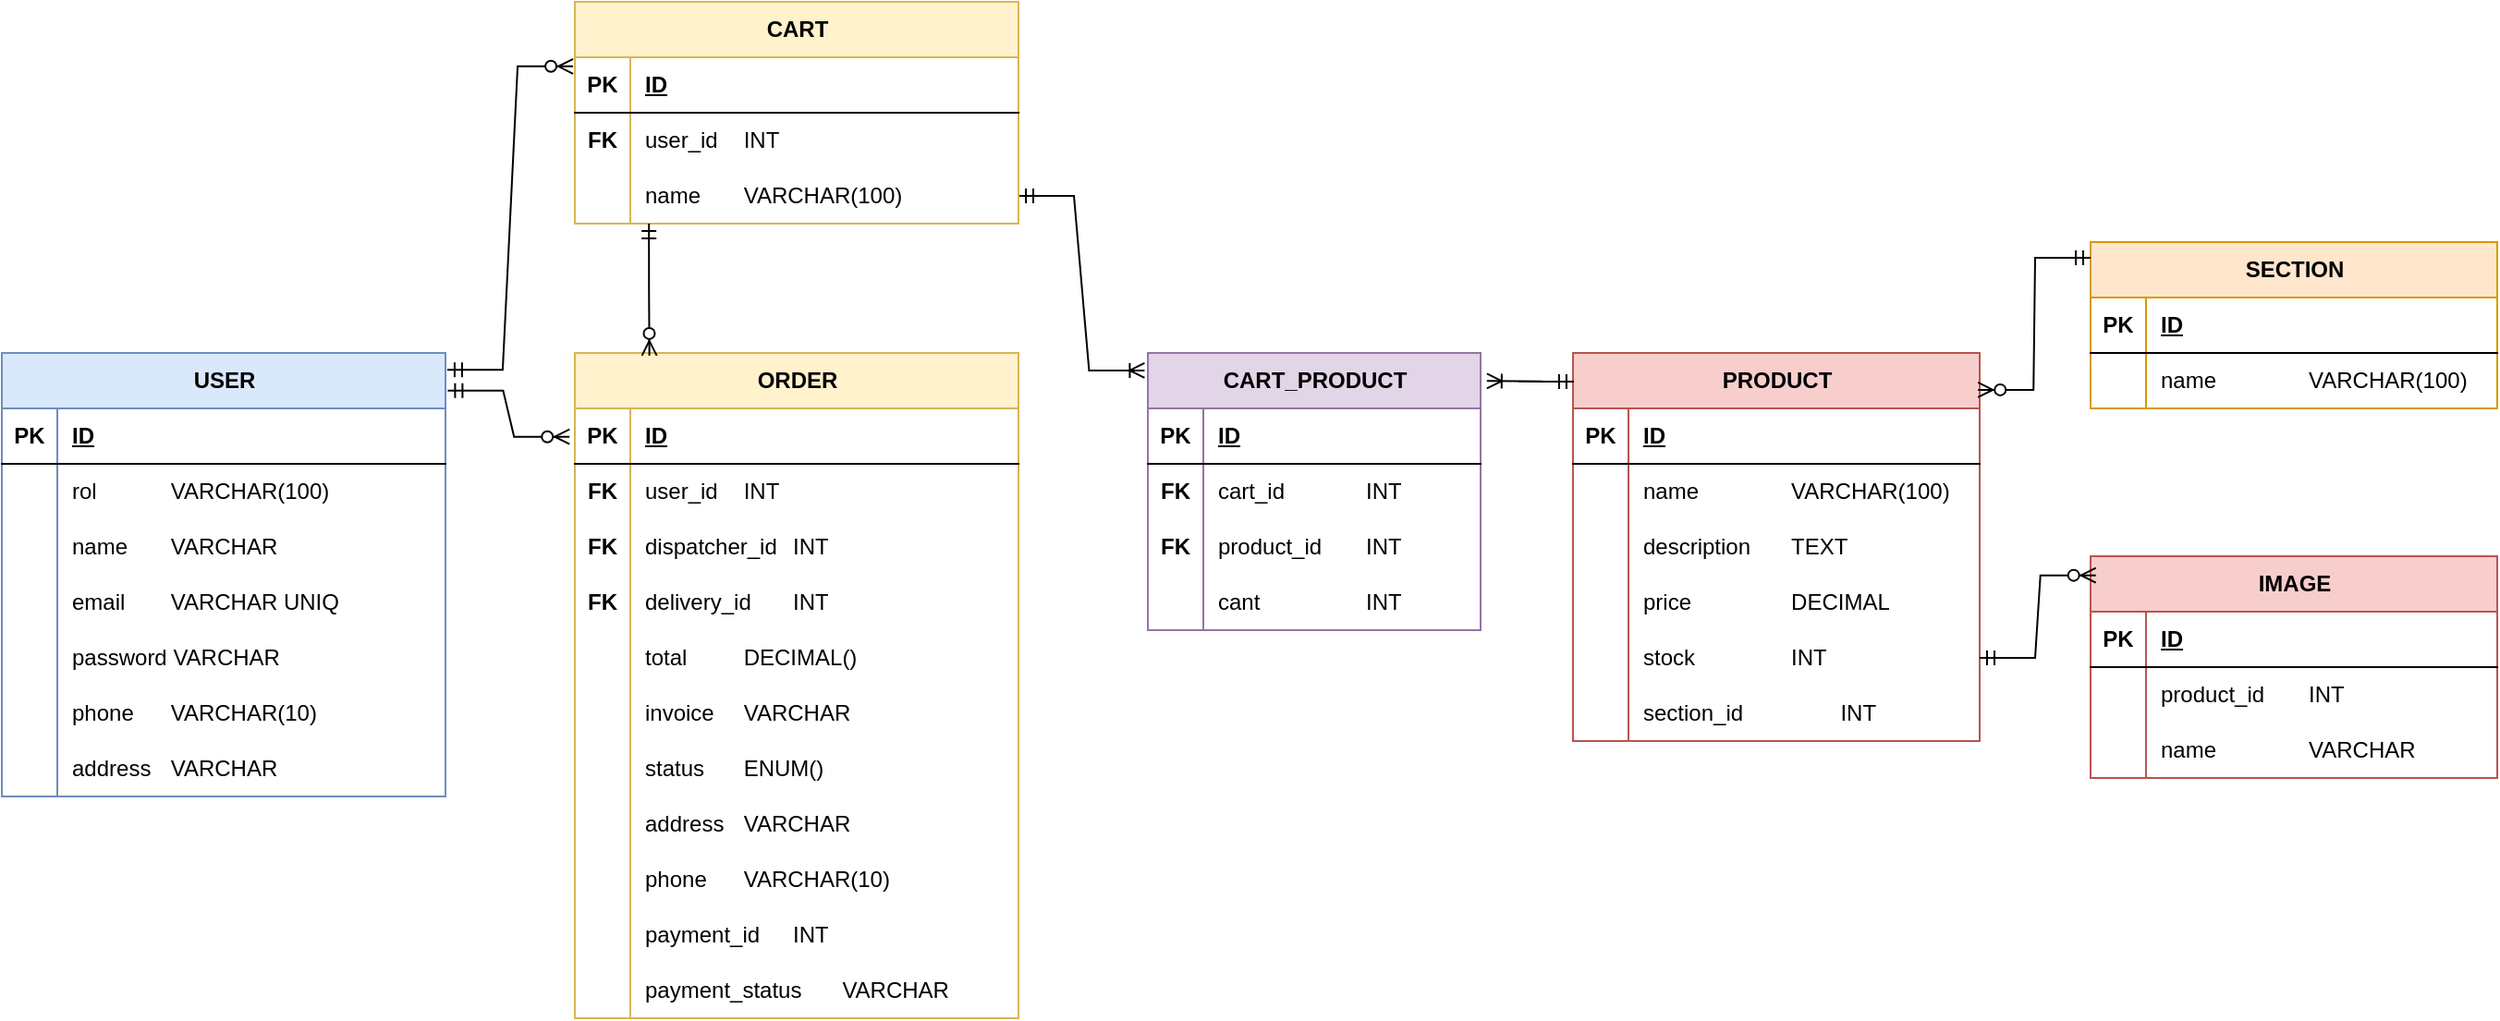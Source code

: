 <mxfile version="24.2.5" type="device">
  <diagram name="Page-1" id="2ca16b54-16f6-2749-3443-fa8db7711227">
    <mxGraphModel dx="880" dy="1284" grid="1" gridSize="10" guides="1" tooltips="1" connect="1" arrows="1" fold="1" page="1" pageScale="1" pageWidth="1100" pageHeight="850" background="none" math="0" shadow="0">
      <root>
        <mxCell id="0" />
        <mxCell id="1" parent="0" />
        <mxCell id="5rgNQyZjLNjFbp3mC3P6-1" value="USER" style="shape=table;startSize=30;container=1;collapsible=1;childLayout=tableLayout;fixedRows=1;rowLines=0;fontStyle=1;align=center;resizeLast=1;html=1;fillColor=#dae8fc;strokeColor=#6c8ebf;" parent="1" vertex="1">
          <mxGeometry x="60" y="70" width="240" height="240" as="geometry" />
        </mxCell>
        <mxCell id="5rgNQyZjLNjFbp3mC3P6-2" value="" style="shape=tableRow;horizontal=0;startSize=0;swimlaneHead=0;swimlaneBody=0;fillColor=none;collapsible=0;dropTarget=0;points=[[0,0.5],[1,0.5]];portConstraint=eastwest;top=0;left=0;right=0;bottom=1;" parent="5rgNQyZjLNjFbp3mC3P6-1" vertex="1">
          <mxGeometry y="30" width="240" height="30" as="geometry" />
        </mxCell>
        <mxCell id="5rgNQyZjLNjFbp3mC3P6-3" value="PK" style="shape=partialRectangle;connectable=0;fillColor=none;top=0;left=0;bottom=0;right=0;fontStyle=1;overflow=hidden;whiteSpace=wrap;html=1;" parent="5rgNQyZjLNjFbp3mC3P6-2" vertex="1">
          <mxGeometry width="30" height="30" as="geometry">
            <mxRectangle width="30" height="30" as="alternateBounds" />
          </mxGeometry>
        </mxCell>
        <mxCell id="5rgNQyZjLNjFbp3mC3P6-4" value="ID" style="shape=partialRectangle;connectable=0;fillColor=none;top=0;left=0;bottom=0;right=0;align=left;spacingLeft=6;fontStyle=5;overflow=hidden;whiteSpace=wrap;html=1;" parent="5rgNQyZjLNjFbp3mC3P6-2" vertex="1">
          <mxGeometry x="30" width="210" height="30" as="geometry">
            <mxRectangle width="210" height="30" as="alternateBounds" />
          </mxGeometry>
        </mxCell>
        <mxCell id="5rgNQyZjLNjFbp3mC3P6-5" value="" style="shape=tableRow;horizontal=0;startSize=0;swimlaneHead=0;swimlaneBody=0;fillColor=none;collapsible=0;dropTarget=0;points=[[0,0.5],[1,0.5]];portConstraint=eastwest;top=0;left=0;right=0;bottom=0;" parent="5rgNQyZjLNjFbp3mC3P6-1" vertex="1">
          <mxGeometry y="60" width="240" height="30" as="geometry" />
        </mxCell>
        <mxCell id="5rgNQyZjLNjFbp3mC3P6-6" value="" style="shape=partialRectangle;connectable=0;fillColor=none;top=0;left=0;bottom=0;right=0;editable=1;overflow=hidden;whiteSpace=wrap;html=1;" parent="5rgNQyZjLNjFbp3mC3P6-5" vertex="1">
          <mxGeometry width="30" height="30" as="geometry">
            <mxRectangle width="30" height="30" as="alternateBounds" />
          </mxGeometry>
        </mxCell>
        <mxCell id="5rgNQyZjLNjFbp3mC3P6-7" value="rol&lt;span style=&quot;white-space: pre;&quot;&gt;&#x9;&lt;span style=&quot;white-space: pre;&quot;&gt;&#x9;&lt;/span&gt;&lt;/span&gt;VARCHAR(100)" style="shape=partialRectangle;connectable=0;fillColor=none;top=0;left=0;bottom=0;right=0;align=left;spacingLeft=6;overflow=hidden;whiteSpace=wrap;html=1;" parent="5rgNQyZjLNjFbp3mC3P6-5" vertex="1">
          <mxGeometry x="30" width="210" height="30" as="geometry">
            <mxRectangle width="210" height="30" as="alternateBounds" />
          </mxGeometry>
        </mxCell>
        <mxCell id="5rgNQyZjLNjFbp3mC3P6-8" value="" style="shape=tableRow;horizontal=0;startSize=0;swimlaneHead=0;swimlaneBody=0;fillColor=none;collapsible=0;dropTarget=0;points=[[0,0.5],[1,0.5]];portConstraint=eastwest;top=0;left=0;right=0;bottom=0;" parent="5rgNQyZjLNjFbp3mC3P6-1" vertex="1">
          <mxGeometry y="90" width="240" height="30" as="geometry" />
        </mxCell>
        <mxCell id="5rgNQyZjLNjFbp3mC3P6-9" value="" style="shape=partialRectangle;connectable=0;fillColor=none;top=0;left=0;bottom=0;right=0;editable=1;overflow=hidden;whiteSpace=wrap;html=1;" parent="5rgNQyZjLNjFbp3mC3P6-8" vertex="1">
          <mxGeometry width="30" height="30" as="geometry">
            <mxRectangle width="30" height="30" as="alternateBounds" />
          </mxGeometry>
        </mxCell>
        <mxCell id="5rgNQyZjLNjFbp3mC3P6-10" value="name&lt;span style=&quot;white-space: pre;&quot;&gt;&#x9;&lt;/span&gt;VARCHAR" style="shape=partialRectangle;connectable=0;fillColor=none;top=0;left=0;bottom=0;right=0;align=left;spacingLeft=6;overflow=hidden;whiteSpace=wrap;html=1;" parent="5rgNQyZjLNjFbp3mC3P6-8" vertex="1">
          <mxGeometry x="30" width="210" height="30" as="geometry">
            <mxRectangle width="210" height="30" as="alternateBounds" />
          </mxGeometry>
        </mxCell>
        <mxCell id="5rgNQyZjLNjFbp3mC3P6-11" value="" style="shape=tableRow;horizontal=0;startSize=0;swimlaneHead=0;swimlaneBody=0;fillColor=none;collapsible=0;dropTarget=0;points=[[0,0.5],[1,0.5]];portConstraint=eastwest;top=0;left=0;right=0;bottom=0;" parent="5rgNQyZjLNjFbp3mC3P6-1" vertex="1">
          <mxGeometry y="120" width="240" height="30" as="geometry" />
        </mxCell>
        <mxCell id="5rgNQyZjLNjFbp3mC3P6-12" value="" style="shape=partialRectangle;connectable=0;fillColor=none;top=0;left=0;bottom=0;right=0;editable=1;overflow=hidden;whiteSpace=wrap;html=1;" parent="5rgNQyZjLNjFbp3mC3P6-11" vertex="1">
          <mxGeometry width="30" height="30" as="geometry">
            <mxRectangle width="30" height="30" as="alternateBounds" />
          </mxGeometry>
        </mxCell>
        <mxCell id="5rgNQyZjLNjFbp3mC3P6-13" value="email&amp;nbsp;&lt;span style=&quot;white-space: pre;&quot;&gt;&#x9;&lt;/span&gt;VARCHAR UNIQ" style="shape=partialRectangle;connectable=0;fillColor=none;top=0;left=0;bottom=0;right=0;align=left;spacingLeft=6;overflow=hidden;whiteSpace=wrap;html=1;" parent="5rgNQyZjLNjFbp3mC3P6-11" vertex="1">
          <mxGeometry x="30" width="210" height="30" as="geometry">
            <mxRectangle width="210" height="30" as="alternateBounds" />
          </mxGeometry>
        </mxCell>
        <mxCell id="5rgNQyZjLNjFbp3mC3P6-66" value="" style="shape=tableRow;horizontal=0;startSize=0;swimlaneHead=0;swimlaneBody=0;fillColor=none;collapsible=0;dropTarget=0;points=[[0,0.5],[1,0.5]];portConstraint=eastwest;top=0;left=0;right=0;bottom=0;" parent="5rgNQyZjLNjFbp3mC3P6-1" vertex="1">
          <mxGeometry y="150" width="240" height="30" as="geometry" />
        </mxCell>
        <mxCell id="5rgNQyZjLNjFbp3mC3P6-67" value="" style="shape=partialRectangle;connectable=0;fillColor=none;top=0;left=0;bottom=0;right=0;editable=1;overflow=hidden;whiteSpace=wrap;html=1;" parent="5rgNQyZjLNjFbp3mC3P6-66" vertex="1">
          <mxGeometry width="30" height="30" as="geometry">
            <mxRectangle width="30" height="30" as="alternateBounds" />
          </mxGeometry>
        </mxCell>
        <mxCell id="5rgNQyZjLNjFbp3mC3P6-68" value="password VARCHAR" style="shape=partialRectangle;connectable=0;fillColor=none;top=0;left=0;bottom=0;right=0;align=left;spacingLeft=6;overflow=hidden;whiteSpace=wrap;html=1;" parent="5rgNQyZjLNjFbp3mC3P6-66" vertex="1">
          <mxGeometry x="30" width="210" height="30" as="geometry">
            <mxRectangle width="210" height="30" as="alternateBounds" />
          </mxGeometry>
        </mxCell>
        <mxCell id="5rgNQyZjLNjFbp3mC3P6-69" value="" style="shape=tableRow;horizontal=0;startSize=0;swimlaneHead=0;swimlaneBody=0;fillColor=none;collapsible=0;dropTarget=0;points=[[0,0.5],[1,0.5]];portConstraint=eastwest;top=0;left=0;right=0;bottom=0;" parent="5rgNQyZjLNjFbp3mC3P6-1" vertex="1">
          <mxGeometry y="180" width="240" height="30" as="geometry" />
        </mxCell>
        <mxCell id="5rgNQyZjLNjFbp3mC3P6-70" value="" style="shape=partialRectangle;connectable=0;fillColor=none;top=0;left=0;bottom=0;right=0;editable=1;overflow=hidden;whiteSpace=wrap;html=1;" parent="5rgNQyZjLNjFbp3mC3P6-69" vertex="1">
          <mxGeometry width="30" height="30" as="geometry">
            <mxRectangle width="30" height="30" as="alternateBounds" />
          </mxGeometry>
        </mxCell>
        <mxCell id="5rgNQyZjLNjFbp3mC3P6-71" value="phone&lt;span style=&quot;white-space: pre;&quot;&gt;&#x9;&lt;/span&gt;VARCHAR(10)" style="shape=partialRectangle;connectable=0;fillColor=none;top=0;left=0;bottom=0;right=0;align=left;spacingLeft=6;overflow=hidden;whiteSpace=wrap;html=1;" parent="5rgNQyZjLNjFbp3mC3P6-69" vertex="1">
          <mxGeometry x="30" width="210" height="30" as="geometry">
            <mxRectangle width="210" height="30" as="alternateBounds" />
          </mxGeometry>
        </mxCell>
        <mxCell id="5rgNQyZjLNjFbp3mC3P6-72" value="" style="shape=tableRow;horizontal=0;startSize=0;swimlaneHead=0;swimlaneBody=0;fillColor=none;collapsible=0;dropTarget=0;points=[[0,0.5],[1,0.5]];portConstraint=eastwest;top=0;left=0;right=0;bottom=0;" parent="5rgNQyZjLNjFbp3mC3P6-1" vertex="1">
          <mxGeometry y="210" width="240" height="30" as="geometry" />
        </mxCell>
        <mxCell id="5rgNQyZjLNjFbp3mC3P6-73" value="" style="shape=partialRectangle;connectable=0;fillColor=none;top=0;left=0;bottom=0;right=0;editable=1;overflow=hidden;whiteSpace=wrap;html=1;" parent="5rgNQyZjLNjFbp3mC3P6-72" vertex="1">
          <mxGeometry width="30" height="30" as="geometry">
            <mxRectangle width="30" height="30" as="alternateBounds" />
          </mxGeometry>
        </mxCell>
        <mxCell id="5rgNQyZjLNjFbp3mC3P6-74" value="address&lt;span style=&quot;white-space: pre;&quot;&gt;&#x9;&lt;/span&gt;VARCHAR" style="shape=partialRectangle;connectable=0;fillColor=none;top=0;left=0;bottom=0;right=0;align=left;spacingLeft=6;overflow=hidden;whiteSpace=wrap;html=1;" parent="5rgNQyZjLNjFbp3mC3P6-72" vertex="1">
          <mxGeometry x="30" width="210" height="30" as="geometry">
            <mxRectangle width="210" height="30" as="alternateBounds" />
          </mxGeometry>
        </mxCell>
        <mxCell id="5rgNQyZjLNjFbp3mC3P6-27" value="CART_PRODUCT" style="shape=table;startSize=30;container=1;collapsible=1;childLayout=tableLayout;fixedRows=1;rowLines=0;fontStyle=1;align=center;resizeLast=1;html=1;fillColor=#e1d5e7;strokeColor=#9673a6;" parent="1" vertex="1">
          <mxGeometry x="680" y="70" width="180" height="150" as="geometry" />
        </mxCell>
        <mxCell id="5rgNQyZjLNjFbp3mC3P6-28" value="" style="shape=tableRow;horizontal=0;startSize=0;swimlaneHead=0;swimlaneBody=0;fillColor=none;collapsible=0;dropTarget=0;points=[[0,0.5],[1,0.5]];portConstraint=eastwest;top=0;left=0;right=0;bottom=1;" parent="5rgNQyZjLNjFbp3mC3P6-27" vertex="1">
          <mxGeometry y="30" width="180" height="30" as="geometry" />
        </mxCell>
        <mxCell id="5rgNQyZjLNjFbp3mC3P6-29" value="PK" style="shape=partialRectangle;connectable=0;fillColor=none;top=0;left=0;bottom=0;right=0;fontStyle=1;overflow=hidden;whiteSpace=wrap;html=1;" parent="5rgNQyZjLNjFbp3mC3P6-28" vertex="1">
          <mxGeometry width="30" height="30" as="geometry">
            <mxRectangle width="30" height="30" as="alternateBounds" />
          </mxGeometry>
        </mxCell>
        <mxCell id="5rgNQyZjLNjFbp3mC3P6-30" value="ID" style="shape=partialRectangle;connectable=0;fillColor=none;top=0;left=0;bottom=0;right=0;align=left;spacingLeft=6;fontStyle=5;overflow=hidden;whiteSpace=wrap;html=1;" parent="5rgNQyZjLNjFbp3mC3P6-28" vertex="1">
          <mxGeometry x="30" width="150" height="30" as="geometry">
            <mxRectangle width="150" height="30" as="alternateBounds" />
          </mxGeometry>
        </mxCell>
        <mxCell id="5rgNQyZjLNjFbp3mC3P6-31" value="" style="shape=tableRow;horizontal=0;startSize=0;swimlaneHead=0;swimlaneBody=0;fillColor=none;collapsible=0;dropTarget=0;points=[[0,0.5],[1,0.5]];portConstraint=eastwest;top=0;left=0;right=0;bottom=0;" parent="5rgNQyZjLNjFbp3mC3P6-27" vertex="1">
          <mxGeometry y="60" width="180" height="30" as="geometry" />
        </mxCell>
        <mxCell id="5rgNQyZjLNjFbp3mC3P6-32" value="&lt;b&gt;FK&lt;/b&gt;" style="shape=partialRectangle;connectable=0;fillColor=none;top=0;left=0;bottom=0;right=0;editable=1;overflow=hidden;whiteSpace=wrap;html=1;" parent="5rgNQyZjLNjFbp3mC3P6-31" vertex="1">
          <mxGeometry width="30" height="30" as="geometry">
            <mxRectangle width="30" height="30" as="alternateBounds" />
          </mxGeometry>
        </mxCell>
        <mxCell id="5rgNQyZjLNjFbp3mC3P6-33" value="cart_id&lt;span style=&quot;white-space: pre;&quot;&gt;&#x9;&lt;span style=&quot;white-space: pre;&quot;&gt;&#x9;&lt;/span&gt;&lt;/span&gt;INT" style="shape=partialRectangle;connectable=0;fillColor=none;top=0;left=0;bottom=0;right=0;align=left;spacingLeft=6;overflow=hidden;whiteSpace=wrap;html=1;" parent="5rgNQyZjLNjFbp3mC3P6-31" vertex="1">
          <mxGeometry x="30" width="150" height="30" as="geometry">
            <mxRectangle width="150" height="30" as="alternateBounds" />
          </mxGeometry>
        </mxCell>
        <mxCell id="5rgNQyZjLNjFbp3mC3P6-34" value="" style="shape=tableRow;horizontal=0;startSize=0;swimlaneHead=0;swimlaneBody=0;fillColor=none;collapsible=0;dropTarget=0;points=[[0,0.5],[1,0.5]];portConstraint=eastwest;top=0;left=0;right=0;bottom=0;" parent="5rgNQyZjLNjFbp3mC3P6-27" vertex="1">
          <mxGeometry y="90" width="180" height="30" as="geometry" />
        </mxCell>
        <mxCell id="5rgNQyZjLNjFbp3mC3P6-35" value="&lt;b style=&quot;border-color: var(--border-color);&quot;&gt;FK&lt;/b&gt;" style="shape=partialRectangle;connectable=0;fillColor=none;top=0;left=0;bottom=0;right=0;editable=1;overflow=hidden;whiteSpace=wrap;html=1;" parent="5rgNQyZjLNjFbp3mC3P6-34" vertex="1">
          <mxGeometry width="30" height="30" as="geometry">
            <mxRectangle width="30" height="30" as="alternateBounds" />
          </mxGeometry>
        </mxCell>
        <mxCell id="5rgNQyZjLNjFbp3mC3P6-36" value="product_id&lt;span style=&quot;white-space: pre;&quot;&gt;&#x9;&lt;/span&gt;INT" style="shape=partialRectangle;connectable=0;fillColor=none;top=0;left=0;bottom=0;right=0;align=left;spacingLeft=6;overflow=hidden;whiteSpace=wrap;html=1;" parent="5rgNQyZjLNjFbp3mC3P6-34" vertex="1">
          <mxGeometry x="30" width="150" height="30" as="geometry">
            <mxRectangle width="150" height="30" as="alternateBounds" />
          </mxGeometry>
        </mxCell>
        <mxCell id="5rgNQyZjLNjFbp3mC3P6-37" value="" style="shape=tableRow;horizontal=0;startSize=0;swimlaneHead=0;swimlaneBody=0;fillColor=none;collapsible=0;dropTarget=0;points=[[0,0.5],[1,0.5]];portConstraint=eastwest;top=0;left=0;right=0;bottom=0;" parent="5rgNQyZjLNjFbp3mC3P6-27" vertex="1">
          <mxGeometry y="120" width="180" height="30" as="geometry" />
        </mxCell>
        <mxCell id="5rgNQyZjLNjFbp3mC3P6-38" value="" style="shape=partialRectangle;connectable=0;fillColor=none;top=0;left=0;bottom=0;right=0;editable=1;overflow=hidden;whiteSpace=wrap;html=1;" parent="5rgNQyZjLNjFbp3mC3P6-37" vertex="1">
          <mxGeometry width="30" height="30" as="geometry">
            <mxRectangle width="30" height="30" as="alternateBounds" />
          </mxGeometry>
        </mxCell>
        <mxCell id="5rgNQyZjLNjFbp3mC3P6-39" value="cant&lt;span style=&quot;white-space: pre;&quot;&gt;&#x9;&lt;/span&gt;&lt;span style=&quot;white-space: pre;&quot;&gt;&#x9;&lt;/span&gt;&lt;span style=&quot;white-space: pre;&quot;&gt;&#x9;&lt;/span&gt;INT" style="shape=partialRectangle;connectable=0;fillColor=none;top=0;left=0;bottom=0;right=0;align=left;spacingLeft=6;overflow=hidden;whiteSpace=wrap;html=1;" parent="5rgNQyZjLNjFbp3mC3P6-37" vertex="1">
          <mxGeometry x="30" width="150" height="30" as="geometry">
            <mxRectangle width="150" height="30" as="alternateBounds" />
          </mxGeometry>
        </mxCell>
        <mxCell id="5rgNQyZjLNjFbp3mC3P6-40" value="ORDER" style="shape=table;startSize=30;container=1;collapsible=1;childLayout=tableLayout;fixedRows=1;rowLines=0;fontStyle=1;align=center;resizeLast=1;html=1;fillColor=#fff2cc;strokeColor=#d6b656;" parent="1" vertex="1">
          <mxGeometry x="370" y="70" width="240" height="360" as="geometry" />
        </mxCell>
        <mxCell id="5rgNQyZjLNjFbp3mC3P6-41" value="" style="shape=tableRow;horizontal=0;startSize=0;swimlaneHead=0;swimlaneBody=0;fillColor=none;collapsible=0;dropTarget=0;points=[[0,0.5],[1,0.5]];portConstraint=eastwest;top=0;left=0;right=0;bottom=1;" parent="5rgNQyZjLNjFbp3mC3P6-40" vertex="1">
          <mxGeometry y="30" width="240" height="30" as="geometry" />
        </mxCell>
        <mxCell id="5rgNQyZjLNjFbp3mC3P6-42" value="PK" style="shape=partialRectangle;connectable=0;fillColor=none;top=0;left=0;bottom=0;right=0;fontStyle=1;overflow=hidden;whiteSpace=wrap;html=1;" parent="5rgNQyZjLNjFbp3mC3P6-41" vertex="1">
          <mxGeometry width="30" height="30" as="geometry">
            <mxRectangle width="30" height="30" as="alternateBounds" />
          </mxGeometry>
        </mxCell>
        <mxCell id="5rgNQyZjLNjFbp3mC3P6-43" value="ID" style="shape=partialRectangle;connectable=0;fillColor=none;top=0;left=0;bottom=0;right=0;align=left;spacingLeft=6;fontStyle=5;overflow=hidden;whiteSpace=wrap;html=1;" parent="5rgNQyZjLNjFbp3mC3P6-41" vertex="1">
          <mxGeometry x="30" width="210" height="30" as="geometry">
            <mxRectangle width="210" height="30" as="alternateBounds" />
          </mxGeometry>
        </mxCell>
        <mxCell id="5rgNQyZjLNjFbp3mC3P6-44" value="" style="shape=tableRow;horizontal=0;startSize=0;swimlaneHead=0;swimlaneBody=0;fillColor=none;collapsible=0;dropTarget=0;points=[[0,0.5],[1,0.5]];portConstraint=eastwest;top=0;left=0;right=0;bottom=0;" parent="5rgNQyZjLNjFbp3mC3P6-40" vertex="1">
          <mxGeometry y="60" width="240" height="30" as="geometry" />
        </mxCell>
        <mxCell id="5rgNQyZjLNjFbp3mC3P6-45" value="&lt;b&gt;FK&lt;/b&gt;" style="shape=partialRectangle;connectable=0;fillColor=none;top=0;left=0;bottom=0;right=0;editable=1;overflow=hidden;whiteSpace=wrap;html=1;" parent="5rgNQyZjLNjFbp3mC3P6-44" vertex="1">
          <mxGeometry width="30" height="30" as="geometry">
            <mxRectangle width="30" height="30" as="alternateBounds" />
          </mxGeometry>
        </mxCell>
        <mxCell id="5rgNQyZjLNjFbp3mC3P6-46" value="user_id&lt;span style=&quot;white-space: pre;&quot;&gt;&#x9;&lt;/span&gt;INT" style="shape=partialRectangle;connectable=0;fillColor=none;top=0;left=0;bottom=0;right=0;align=left;spacingLeft=6;overflow=hidden;whiteSpace=wrap;html=1;" parent="5rgNQyZjLNjFbp3mC3P6-44" vertex="1">
          <mxGeometry x="30" width="210" height="30" as="geometry">
            <mxRectangle width="210" height="30" as="alternateBounds" />
          </mxGeometry>
        </mxCell>
        <mxCell id="VBpqXwG6nHmYzAbi50as-26" value="" style="shape=tableRow;horizontal=0;startSize=0;swimlaneHead=0;swimlaneBody=0;fillColor=none;collapsible=0;dropTarget=0;points=[[0,0.5],[1,0.5]];portConstraint=eastwest;top=0;left=0;right=0;bottom=0;" parent="5rgNQyZjLNjFbp3mC3P6-40" vertex="1">
          <mxGeometry y="90" width="240" height="30" as="geometry" />
        </mxCell>
        <mxCell id="VBpqXwG6nHmYzAbi50as-27" value="&lt;b&gt;FK&lt;/b&gt;" style="shape=partialRectangle;connectable=0;fillColor=none;top=0;left=0;bottom=0;right=0;editable=1;overflow=hidden;whiteSpace=wrap;html=1;" parent="VBpqXwG6nHmYzAbi50as-26" vertex="1">
          <mxGeometry width="30" height="30" as="geometry">
            <mxRectangle width="30" height="30" as="alternateBounds" />
          </mxGeometry>
        </mxCell>
        <mxCell id="VBpqXwG6nHmYzAbi50as-28" value="dispatcher_id&lt;span style=&quot;white-space: pre;&quot;&gt;&#x9;&lt;/span&gt;INT" style="shape=partialRectangle;connectable=0;fillColor=none;top=0;left=0;bottom=0;right=0;align=left;spacingLeft=6;overflow=hidden;whiteSpace=wrap;html=1;" parent="VBpqXwG6nHmYzAbi50as-26" vertex="1">
          <mxGeometry x="30" width="210" height="30" as="geometry">
            <mxRectangle width="210" height="30" as="alternateBounds" />
          </mxGeometry>
        </mxCell>
        <mxCell id="SJ-JMwRS56niHYEzk45x-1" value="" style="shape=tableRow;horizontal=0;startSize=0;swimlaneHead=0;swimlaneBody=0;fillColor=none;collapsible=0;dropTarget=0;points=[[0,0.5],[1,0.5]];portConstraint=eastwest;top=0;left=0;right=0;bottom=0;" vertex="1" parent="5rgNQyZjLNjFbp3mC3P6-40">
          <mxGeometry y="120" width="240" height="30" as="geometry" />
        </mxCell>
        <mxCell id="SJ-JMwRS56niHYEzk45x-2" value="&lt;b&gt;FK&lt;/b&gt;" style="shape=partialRectangle;connectable=0;fillColor=none;top=0;left=0;bottom=0;right=0;editable=1;overflow=hidden;whiteSpace=wrap;html=1;" vertex="1" parent="SJ-JMwRS56niHYEzk45x-1">
          <mxGeometry width="30" height="30" as="geometry">
            <mxRectangle width="30" height="30" as="alternateBounds" />
          </mxGeometry>
        </mxCell>
        <mxCell id="SJ-JMwRS56niHYEzk45x-3" value="delivery_id&lt;span style=&quot;white-space: pre;&quot;&gt;&#x9;&lt;/span&gt;INT" style="shape=partialRectangle;connectable=0;fillColor=none;top=0;left=0;bottom=0;right=0;align=left;spacingLeft=6;overflow=hidden;whiteSpace=wrap;html=1;" vertex="1" parent="SJ-JMwRS56niHYEzk45x-1">
          <mxGeometry x="30" width="210" height="30" as="geometry">
            <mxRectangle width="210" height="30" as="alternateBounds" />
          </mxGeometry>
        </mxCell>
        <mxCell id="5rgNQyZjLNjFbp3mC3P6-50" value="" style="shape=tableRow;horizontal=0;startSize=0;swimlaneHead=0;swimlaneBody=0;fillColor=none;collapsible=0;dropTarget=0;points=[[0,0.5],[1,0.5]];portConstraint=eastwest;top=0;left=0;right=0;bottom=0;" parent="5rgNQyZjLNjFbp3mC3P6-40" vertex="1">
          <mxGeometry y="150" width="240" height="30" as="geometry" />
        </mxCell>
        <mxCell id="5rgNQyZjLNjFbp3mC3P6-51" value="" style="shape=partialRectangle;connectable=0;fillColor=none;top=0;left=0;bottom=0;right=0;editable=1;overflow=hidden;whiteSpace=wrap;html=1;" parent="5rgNQyZjLNjFbp3mC3P6-50" vertex="1">
          <mxGeometry width="30" height="30" as="geometry">
            <mxRectangle width="30" height="30" as="alternateBounds" />
          </mxGeometry>
        </mxCell>
        <mxCell id="5rgNQyZjLNjFbp3mC3P6-52" value="total&lt;span style=&quot;white-space: pre;&quot;&gt;&#x9;&lt;/span&gt;&lt;span style=&quot;white-space: pre;&quot;&gt;&#x9;&lt;/span&gt;DECIMAL()" style="shape=partialRectangle;connectable=0;fillColor=none;top=0;left=0;bottom=0;right=0;align=left;spacingLeft=6;overflow=hidden;whiteSpace=wrap;html=1;" parent="5rgNQyZjLNjFbp3mC3P6-50" vertex="1">
          <mxGeometry x="30" width="210" height="30" as="geometry">
            <mxRectangle width="210" height="30" as="alternateBounds" />
          </mxGeometry>
        </mxCell>
        <mxCell id="SJ-JMwRS56niHYEzk45x-13" value="" style="shape=tableRow;horizontal=0;startSize=0;swimlaneHead=0;swimlaneBody=0;fillColor=none;collapsible=0;dropTarget=0;points=[[0,0.5],[1,0.5]];portConstraint=eastwest;top=0;left=0;right=0;bottom=0;" vertex="1" parent="5rgNQyZjLNjFbp3mC3P6-40">
          <mxGeometry y="180" width="240" height="30" as="geometry" />
        </mxCell>
        <mxCell id="SJ-JMwRS56niHYEzk45x-14" value="" style="shape=partialRectangle;connectable=0;fillColor=none;top=0;left=0;bottom=0;right=0;editable=1;overflow=hidden;whiteSpace=wrap;html=1;" vertex="1" parent="SJ-JMwRS56niHYEzk45x-13">
          <mxGeometry width="30" height="30" as="geometry">
            <mxRectangle width="30" height="30" as="alternateBounds" />
          </mxGeometry>
        </mxCell>
        <mxCell id="SJ-JMwRS56niHYEzk45x-15" value="invoice&lt;span style=&quot;white-space: pre;&quot;&gt;&#x9;&lt;/span&gt;VARCHAR" style="shape=partialRectangle;connectable=0;fillColor=none;top=0;left=0;bottom=0;right=0;align=left;spacingLeft=6;overflow=hidden;whiteSpace=wrap;html=1;" vertex="1" parent="SJ-JMwRS56niHYEzk45x-13">
          <mxGeometry x="30" width="210" height="30" as="geometry">
            <mxRectangle width="210" height="30" as="alternateBounds" />
          </mxGeometry>
        </mxCell>
        <mxCell id="SJ-JMwRS56niHYEzk45x-4" value="" style="shape=tableRow;horizontal=0;startSize=0;swimlaneHead=0;swimlaneBody=0;fillColor=none;collapsible=0;dropTarget=0;points=[[0,0.5],[1,0.5]];portConstraint=eastwest;top=0;left=0;right=0;bottom=0;" vertex="1" parent="5rgNQyZjLNjFbp3mC3P6-40">
          <mxGeometry y="210" width="240" height="30" as="geometry" />
        </mxCell>
        <mxCell id="SJ-JMwRS56niHYEzk45x-5" value="" style="shape=partialRectangle;connectable=0;fillColor=none;top=0;left=0;bottom=0;right=0;editable=1;overflow=hidden;whiteSpace=wrap;html=1;" vertex="1" parent="SJ-JMwRS56niHYEzk45x-4">
          <mxGeometry width="30" height="30" as="geometry">
            <mxRectangle width="30" height="30" as="alternateBounds" />
          </mxGeometry>
        </mxCell>
        <mxCell id="SJ-JMwRS56niHYEzk45x-6" value="status&lt;span style=&quot;white-space: pre;&quot;&gt;&#x9;&lt;/span&gt;ENUM()" style="shape=partialRectangle;connectable=0;fillColor=none;top=0;left=0;bottom=0;right=0;align=left;spacingLeft=6;overflow=hidden;whiteSpace=wrap;html=1;" vertex="1" parent="SJ-JMwRS56niHYEzk45x-4">
          <mxGeometry x="30" width="210" height="30" as="geometry">
            <mxRectangle width="210" height="30" as="alternateBounds" />
          </mxGeometry>
        </mxCell>
        <mxCell id="XXXhDz56QdriDm14CtdI-1" value="" style="shape=tableRow;horizontal=0;startSize=0;swimlaneHead=0;swimlaneBody=0;fillColor=none;collapsible=0;dropTarget=0;points=[[0,0.5],[1,0.5]];portConstraint=eastwest;top=0;left=0;right=0;bottom=0;" parent="5rgNQyZjLNjFbp3mC3P6-40" vertex="1">
          <mxGeometry y="240" width="240" height="30" as="geometry" />
        </mxCell>
        <mxCell id="XXXhDz56QdriDm14CtdI-2" value="" style="shape=partialRectangle;connectable=0;fillColor=none;top=0;left=0;bottom=0;right=0;editable=1;overflow=hidden;whiteSpace=wrap;html=1;" parent="XXXhDz56QdriDm14CtdI-1" vertex="1">
          <mxGeometry width="30" height="30" as="geometry">
            <mxRectangle width="30" height="30" as="alternateBounds" />
          </mxGeometry>
        </mxCell>
        <mxCell id="XXXhDz56QdriDm14CtdI-3" value="address&lt;span style=&quot;white-space: pre;&quot;&gt;&#x9;&lt;/span&gt;VARCHAR" style="shape=partialRectangle;connectable=0;fillColor=none;top=0;left=0;bottom=0;right=0;align=left;spacingLeft=6;overflow=hidden;whiteSpace=wrap;html=1;" parent="XXXhDz56QdriDm14CtdI-1" vertex="1">
          <mxGeometry x="30" width="210" height="30" as="geometry">
            <mxRectangle width="210" height="30" as="alternateBounds" />
          </mxGeometry>
        </mxCell>
        <mxCell id="XXXhDz56QdriDm14CtdI-4" value="" style="shape=tableRow;horizontal=0;startSize=0;swimlaneHead=0;swimlaneBody=0;fillColor=none;collapsible=0;dropTarget=0;points=[[0,0.5],[1,0.5]];portConstraint=eastwest;top=0;left=0;right=0;bottom=0;" parent="5rgNQyZjLNjFbp3mC3P6-40" vertex="1">
          <mxGeometry y="270" width="240" height="30" as="geometry" />
        </mxCell>
        <mxCell id="XXXhDz56QdriDm14CtdI-5" value="" style="shape=partialRectangle;connectable=0;fillColor=none;top=0;left=0;bottom=0;right=0;editable=1;overflow=hidden;whiteSpace=wrap;html=1;" parent="XXXhDz56QdriDm14CtdI-4" vertex="1">
          <mxGeometry width="30" height="30" as="geometry">
            <mxRectangle width="30" height="30" as="alternateBounds" />
          </mxGeometry>
        </mxCell>
        <mxCell id="XXXhDz56QdriDm14CtdI-6" value="phone&lt;span style=&quot;white-space: pre;&quot;&gt;&#x9;&lt;/span&gt;VARCHAR(10)" style="shape=partialRectangle;connectable=0;fillColor=none;top=0;left=0;bottom=0;right=0;align=left;spacingLeft=6;overflow=hidden;whiteSpace=wrap;html=1;" parent="XXXhDz56QdriDm14CtdI-4" vertex="1">
          <mxGeometry x="30" width="210" height="30" as="geometry">
            <mxRectangle width="210" height="30" as="alternateBounds" />
          </mxGeometry>
        </mxCell>
        <mxCell id="SJ-JMwRS56niHYEzk45x-7" value="" style="shape=tableRow;horizontal=0;startSize=0;swimlaneHead=0;swimlaneBody=0;fillColor=none;collapsible=0;dropTarget=0;points=[[0,0.5],[1,0.5]];portConstraint=eastwest;top=0;left=0;right=0;bottom=0;" vertex="1" parent="5rgNQyZjLNjFbp3mC3P6-40">
          <mxGeometry y="300" width="240" height="30" as="geometry" />
        </mxCell>
        <mxCell id="SJ-JMwRS56niHYEzk45x-8" value="" style="shape=partialRectangle;connectable=0;fillColor=none;top=0;left=0;bottom=0;right=0;editable=1;overflow=hidden;whiteSpace=wrap;html=1;" vertex="1" parent="SJ-JMwRS56niHYEzk45x-7">
          <mxGeometry width="30" height="30" as="geometry">
            <mxRectangle width="30" height="30" as="alternateBounds" />
          </mxGeometry>
        </mxCell>
        <mxCell id="SJ-JMwRS56niHYEzk45x-9" value="payment_id&lt;span style=&quot;white-space: pre;&quot;&gt;&#x9;&lt;/span&gt;INT" style="shape=partialRectangle;connectable=0;fillColor=none;top=0;left=0;bottom=0;right=0;align=left;spacingLeft=6;overflow=hidden;whiteSpace=wrap;html=1;" vertex="1" parent="SJ-JMwRS56niHYEzk45x-7">
          <mxGeometry x="30" width="210" height="30" as="geometry">
            <mxRectangle width="210" height="30" as="alternateBounds" />
          </mxGeometry>
        </mxCell>
        <mxCell id="SJ-JMwRS56niHYEzk45x-10" value="" style="shape=tableRow;horizontal=0;startSize=0;swimlaneHead=0;swimlaneBody=0;fillColor=none;collapsible=0;dropTarget=0;points=[[0,0.5],[1,0.5]];portConstraint=eastwest;top=0;left=0;right=0;bottom=0;" vertex="1" parent="5rgNQyZjLNjFbp3mC3P6-40">
          <mxGeometry y="330" width="240" height="30" as="geometry" />
        </mxCell>
        <mxCell id="SJ-JMwRS56niHYEzk45x-11" value="" style="shape=partialRectangle;connectable=0;fillColor=none;top=0;left=0;bottom=0;right=0;editable=1;overflow=hidden;whiteSpace=wrap;html=1;" vertex="1" parent="SJ-JMwRS56niHYEzk45x-10">
          <mxGeometry width="30" height="30" as="geometry">
            <mxRectangle width="30" height="30" as="alternateBounds" />
          </mxGeometry>
        </mxCell>
        <mxCell id="SJ-JMwRS56niHYEzk45x-12" value="payment_status&lt;span style=&quot;white-space: pre;&quot;&gt;&#x9;&lt;/span&gt;VARCHAR" style="shape=partialRectangle;connectable=0;fillColor=none;top=0;left=0;bottom=0;right=0;align=left;spacingLeft=6;overflow=hidden;whiteSpace=wrap;html=1;" vertex="1" parent="SJ-JMwRS56niHYEzk45x-10">
          <mxGeometry x="30" width="210" height="30" as="geometry">
            <mxRectangle width="210" height="30" as="alternateBounds" />
          </mxGeometry>
        </mxCell>
        <mxCell id="5rgNQyZjLNjFbp3mC3P6-53" value="PRODUCT" style="shape=table;startSize=30;container=1;collapsible=1;childLayout=tableLayout;fixedRows=1;rowLines=0;fontStyle=1;align=center;resizeLast=1;html=1;fillColor=#f8cecc;strokeColor=#b85450;" parent="1" vertex="1">
          <mxGeometry x="910" y="70" width="220" height="210" as="geometry" />
        </mxCell>
        <mxCell id="5rgNQyZjLNjFbp3mC3P6-54" value="" style="shape=tableRow;horizontal=0;startSize=0;swimlaneHead=0;swimlaneBody=0;fillColor=none;collapsible=0;dropTarget=0;points=[[0,0.5],[1,0.5]];portConstraint=eastwest;top=0;left=0;right=0;bottom=1;" parent="5rgNQyZjLNjFbp3mC3P6-53" vertex="1">
          <mxGeometry y="30" width="220" height="30" as="geometry" />
        </mxCell>
        <mxCell id="5rgNQyZjLNjFbp3mC3P6-55" value="PK" style="shape=partialRectangle;connectable=0;fillColor=none;top=0;left=0;bottom=0;right=0;fontStyle=1;overflow=hidden;whiteSpace=wrap;html=1;" parent="5rgNQyZjLNjFbp3mC3P6-54" vertex="1">
          <mxGeometry width="30" height="30" as="geometry">
            <mxRectangle width="30" height="30" as="alternateBounds" />
          </mxGeometry>
        </mxCell>
        <mxCell id="5rgNQyZjLNjFbp3mC3P6-56" value="ID" style="shape=partialRectangle;connectable=0;fillColor=none;top=0;left=0;bottom=0;right=0;align=left;spacingLeft=6;fontStyle=5;overflow=hidden;whiteSpace=wrap;html=1;" parent="5rgNQyZjLNjFbp3mC3P6-54" vertex="1">
          <mxGeometry x="30" width="190" height="30" as="geometry">
            <mxRectangle width="190" height="30" as="alternateBounds" />
          </mxGeometry>
        </mxCell>
        <mxCell id="5rgNQyZjLNjFbp3mC3P6-57" value="" style="shape=tableRow;horizontal=0;startSize=0;swimlaneHead=0;swimlaneBody=0;fillColor=none;collapsible=0;dropTarget=0;points=[[0,0.5],[1,0.5]];portConstraint=eastwest;top=0;left=0;right=0;bottom=0;" parent="5rgNQyZjLNjFbp3mC3P6-53" vertex="1">
          <mxGeometry y="60" width="220" height="30" as="geometry" />
        </mxCell>
        <mxCell id="5rgNQyZjLNjFbp3mC3P6-58" value="" style="shape=partialRectangle;connectable=0;fillColor=none;top=0;left=0;bottom=0;right=0;editable=1;overflow=hidden;whiteSpace=wrap;html=1;" parent="5rgNQyZjLNjFbp3mC3P6-57" vertex="1">
          <mxGeometry width="30" height="30" as="geometry">
            <mxRectangle width="30" height="30" as="alternateBounds" />
          </mxGeometry>
        </mxCell>
        <mxCell id="5rgNQyZjLNjFbp3mC3P6-59" value="name&lt;span style=&quot;white-space: pre;&quot;&gt;&#x9;&lt;span style=&quot;white-space: pre;&quot;&gt;&#x9;&lt;/span&gt;&lt;/span&gt;VARCHAR(100)" style="shape=partialRectangle;connectable=0;fillColor=none;top=0;left=0;bottom=0;right=0;align=left;spacingLeft=6;overflow=hidden;whiteSpace=wrap;html=1;" parent="5rgNQyZjLNjFbp3mC3P6-57" vertex="1">
          <mxGeometry x="30" width="190" height="30" as="geometry">
            <mxRectangle width="190" height="30" as="alternateBounds" />
          </mxGeometry>
        </mxCell>
        <mxCell id="5rgNQyZjLNjFbp3mC3P6-63" value="" style="shape=tableRow;horizontal=0;startSize=0;swimlaneHead=0;swimlaneBody=0;fillColor=none;collapsible=0;dropTarget=0;points=[[0,0.5],[1,0.5]];portConstraint=eastwest;top=0;left=0;right=0;bottom=0;" parent="5rgNQyZjLNjFbp3mC3P6-53" vertex="1">
          <mxGeometry y="90" width="220" height="30" as="geometry" />
        </mxCell>
        <mxCell id="5rgNQyZjLNjFbp3mC3P6-64" value="" style="shape=partialRectangle;connectable=0;fillColor=none;top=0;left=0;bottom=0;right=0;editable=1;overflow=hidden;whiteSpace=wrap;html=1;" parent="5rgNQyZjLNjFbp3mC3P6-63" vertex="1">
          <mxGeometry width="30" height="30" as="geometry">
            <mxRectangle width="30" height="30" as="alternateBounds" />
          </mxGeometry>
        </mxCell>
        <mxCell id="5rgNQyZjLNjFbp3mC3P6-65" value="description&lt;span style=&quot;white-space: pre;&quot;&gt;&#x9;&lt;/span&gt;TEXT" style="shape=partialRectangle;connectable=0;fillColor=none;top=0;left=0;bottom=0;right=0;align=left;spacingLeft=6;overflow=hidden;whiteSpace=wrap;html=1;" parent="5rgNQyZjLNjFbp3mC3P6-63" vertex="1">
          <mxGeometry x="30" width="190" height="30" as="geometry">
            <mxRectangle width="190" height="30" as="alternateBounds" />
          </mxGeometry>
        </mxCell>
        <mxCell id="5rgNQyZjLNjFbp3mC3P6-75" value="" style="shape=tableRow;horizontal=0;startSize=0;swimlaneHead=0;swimlaneBody=0;fillColor=none;collapsible=0;dropTarget=0;points=[[0,0.5],[1,0.5]];portConstraint=eastwest;top=0;left=0;right=0;bottom=0;" parent="5rgNQyZjLNjFbp3mC3P6-53" vertex="1">
          <mxGeometry y="120" width="220" height="30" as="geometry" />
        </mxCell>
        <mxCell id="5rgNQyZjLNjFbp3mC3P6-76" value="" style="shape=partialRectangle;connectable=0;fillColor=none;top=0;left=0;bottom=0;right=0;editable=1;overflow=hidden;whiteSpace=wrap;html=1;" parent="5rgNQyZjLNjFbp3mC3P6-75" vertex="1">
          <mxGeometry width="30" height="30" as="geometry">
            <mxRectangle width="30" height="30" as="alternateBounds" />
          </mxGeometry>
        </mxCell>
        <mxCell id="5rgNQyZjLNjFbp3mC3P6-77" value="price&lt;span style=&quot;white-space: pre;&quot;&gt;&#x9;&lt;span style=&quot;white-space: pre;&quot;&gt;&#x9;&lt;/span&gt;D&lt;/span&gt;ECIMAL" style="shape=partialRectangle;connectable=0;fillColor=none;top=0;left=0;bottom=0;right=0;align=left;spacingLeft=6;overflow=hidden;whiteSpace=wrap;html=1;" parent="5rgNQyZjLNjFbp3mC3P6-75" vertex="1">
          <mxGeometry x="30" width="190" height="30" as="geometry">
            <mxRectangle width="190" height="30" as="alternateBounds" />
          </mxGeometry>
        </mxCell>
        <mxCell id="5rgNQyZjLNjFbp3mC3P6-78" value="" style="shape=tableRow;horizontal=0;startSize=0;swimlaneHead=0;swimlaneBody=0;fillColor=none;collapsible=0;dropTarget=0;points=[[0,0.5],[1,0.5]];portConstraint=eastwest;top=0;left=0;right=0;bottom=0;" parent="5rgNQyZjLNjFbp3mC3P6-53" vertex="1">
          <mxGeometry y="150" width="220" height="30" as="geometry" />
        </mxCell>
        <mxCell id="5rgNQyZjLNjFbp3mC3P6-79" value="" style="shape=partialRectangle;connectable=0;fillColor=none;top=0;left=0;bottom=0;right=0;editable=1;overflow=hidden;whiteSpace=wrap;html=1;" parent="5rgNQyZjLNjFbp3mC3P6-78" vertex="1">
          <mxGeometry width="30" height="30" as="geometry">
            <mxRectangle width="30" height="30" as="alternateBounds" />
          </mxGeometry>
        </mxCell>
        <mxCell id="5rgNQyZjLNjFbp3mC3P6-80" value="stock&lt;span style=&quot;white-space: pre;&quot;&gt;&#x9;&lt;span style=&quot;white-space: pre;&quot;&gt;&#x9;&lt;/span&gt;I&lt;/span&gt;NT" style="shape=partialRectangle;connectable=0;fillColor=none;top=0;left=0;bottom=0;right=0;align=left;spacingLeft=6;overflow=hidden;whiteSpace=wrap;html=1;" parent="5rgNQyZjLNjFbp3mC3P6-78" vertex="1">
          <mxGeometry x="30" width="190" height="30" as="geometry">
            <mxRectangle width="190" height="30" as="alternateBounds" />
          </mxGeometry>
        </mxCell>
        <mxCell id="5rgNQyZjLNjFbp3mC3P6-81" value="" style="shape=tableRow;horizontal=0;startSize=0;swimlaneHead=0;swimlaneBody=0;fillColor=none;collapsible=0;dropTarget=0;points=[[0,0.5],[1,0.5]];portConstraint=eastwest;top=0;left=0;right=0;bottom=0;" parent="5rgNQyZjLNjFbp3mC3P6-53" vertex="1">
          <mxGeometry y="180" width="220" height="30" as="geometry" />
        </mxCell>
        <mxCell id="5rgNQyZjLNjFbp3mC3P6-82" value="" style="shape=partialRectangle;connectable=0;fillColor=none;top=0;left=0;bottom=0;right=0;editable=1;overflow=hidden;whiteSpace=wrap;html=1;" parent="5rgNQyZjLNjFbp3mC3P6-81" vertex="1">
          <mxGeometry width="30" height="30" as="geometry">
            <mxRectangle width="30" height="30" as="alternateBounds" />
          </mxGeometry>
        </mxCell>
        <mxCell id="5rgNQyZjLNjFbp3mC3P6-83" value="section_id&lt;span style=&quot;white-space: pre;&quot;&gt;&#x9;&lt;span style=&quot;white-space: pre;&quot;&gt;&#x9;&lt;/span&gt;I&lt;/span&gt;NT" style="shape=partialRectangle;connectable=0;fillColor=none;top=0;left=0;bottom=0;right=0;align=left;spacingLeft=6;overflow=hidden;whiteSpace=wrap;html=1;" parent="5rgNQyZjLNjFbp3mC3P6-81" vertex="1">
          <mxGeometry x="30" width="190" height="30" as="geometry">
            <mxRectangle width="190" height="30" as="alternateBounds" />
          </mxGeometry>
        </mxCell>
        <mxCell id="5rgNQyZjLNjFbp3mC3P6-90" value="" style="edgeStyle=entityRelationEdgeStyle;fontSize=12;html=1;endArrow=ERzeroToMany;startArrow=ERmandOne;rounded=0;exitX=1.005;exitY=0.085;exitDx=0;exitDy=0;exitPerimeter=0;entryX=-0.012;entryY=0.126;entryDx=0;entryDy=0;entryPerimeter=0;" parent="1" source="5rgNQyZjLNjFbp3mC3P6-1" target="5rgNQyZjLNjFbp3mC3P6-40" edge="1">
          <mxGeometry width="100" height="100" relative="1" as="geometry">
            <mxPoint x="330" y="120" as="sourcePoint" />
            <mxPoint x="430" y="20" as="targetPoint" />
          </mxGeometry>
        </mxCell>
        <mxCell id="5rgNQyZjLNjFbp3mC3P6-91" value="" style="edgeStyle=entityRelationEdgeStyle;fontSize=12;html=1;endArrow=ERoneToMany;startArrow=ERmandOne;rounded=0;exitX=1;exitY=0.5;exitDx=0;exitDy=0;entryX=-0.01;entryY=0.063;entryDx=0;entryDy=0;entryPerimeter=0;endFill=0;" parent="1" source="VBpqXwG6nHmYzAbi50as-11" target="5rgNQyZjLNjFbp3mC3P6-27" edge="1">
          <mxGeometry width="100" height="100" relative="1" as="geometry">
            <mxPoint x="733.42" y="-20.0" as="sourcePoint" />
            <mxPoint x="786.58" y="37.01" as="targetPoint" />
            <Array as="points">
              <mxPoint x="837.38" y="36.31" />
            </Array>
          </mxGeometry>
        </mxCell>
        <mxCell id="5rgNQyZjLNjFbp3mC3P6-92" value="" style="edgeStyle=entityRelationEdgeStyle;fontSize=12;html=1;endArrow=ERoneToMany;startArrow=ERmandOne;rounded=0;exitX=0.002;exitY=0.074;exitDx=0;exitDy=0;exitPerimeter=0;entryX=1.019;entryY=0.101;entryDx=0;entryDy=0;entryPerimeter=0;endFill=0;" parent="1" source="5rgNQyZjLNjFbp3mC3P6-53" target="5rgNQyZjLNjFbp3mC3P6-27" edge="1">
          <mxGeometry width="100" height="100" relative="1" as="geometry">
            <mxPoint x="890" y="90" as="sourcePoint" />
            <mxPoint x="950" y="90" as="targetPoint" />
            <Array as="points">
              <mxPoint x="991" y="89" />
            </Array>
          </mxGeometry>
        </mxCell>
        <mxCell id="CZ3Ca-Mf_tjyUYjbChXW-1" value="SECTION" style="shape=table;startSize=30;container=1;collapsible=1;childLayout=tableLayout;fixedRows=1;rowLines=0;fontStyle=1;align=center;resizeLast=1;html=1;fillColor=#ffe6cc;strokeColor=#d79b00;" parent="1" vertex="1">
          <mxGeometry x="1190" y="10" width="220" height="90" as="geometry" />
        </mxCell>
        <mxCell id="CZ3Ca-Mf_tjyUYjbChXW-2" value="" style="shape=tableRow;horizontal=0;startSize=0;swimlaneHead=0;swimlaneBody=0;fillColor=none;collapsible=0;dropTarget=0;points=[[0,0.5],[1,0.5]];portConstraint=eastwest;top=0;left=0;right=0;bottom=1;" parent="CZ3Ca-Mf_tjyUYjbChXW-1" vertex="1">
          <mxGeometry y="30" width="220" height="30" as="geometry" />
        </mxCell>
        <mxCell id="CZ3Ca-Mf_tjyUYjbChXW-3" value="PK" style="shape=partialRectangle;connectable=0;fillColor=none;top=0;left=0;bottom=0;right=0;fontStyle=1;overflow=hidden;whiteSpace=wrap;html=1;" parent="CZ3Ca-Mf_tjyUYjbChXW-2" vertex="1">
          <mxGeometry width="30" height="30" as="geometry">
            <mxRectangle width="30" height="30" as="alternateBounds" />
          </mxGeometry>
        </mxCell>
        <mxCell id="CZ3Ca-Mf_tjyUYjbChXW-4" value="ID" style="shape=partialRectangle;connectable=0;fillColor=none;top=0;left=0;bottom=0;right=0;align=left;spacingLeft=6;fontStyle=5;overflow=hidden;whiteSpace=wrap;html=1;" parent="CZ3Ca-Mf_tjyUYjbChXW-2" vertex="1">
          <mxGeometry x="30" width="190" height="30" as="geometry">
            <mxRectangle width="190" height="30" as="alternateBounds" />
          </mxGeometry>
        </mxCell>
        <mxCell id="CZ3Ca-Mf_tjyUYjbChXW-5" value="" style="shape=tableRow;horizontal=0;startSize=0;swimlaneHead=0;swimlaneBody=0;fillColor=none;collapsible=0;dropTarget=0;points=[[0,0.5],[1,0.5]];portConstraint=eastwest;top=0;left=0;right=0;bottom=0;" parent="CZ3Ca-Mf_tjyUYjbChXW-1" vertex="1">
          <mxGeometry y="60" width="220" height="30" as="geometry" />
        </mxCell>
        <mxCell id="CZ3Ca-Mf_tjyUYjbChXW-6" value="" style="shape=partialRectangle;connectable=0;fillColor=none;top=0;left=0;bottom=0;right=0;editable=1;overflow=hidden;whiteSpace=wrap;html=1;" parent="CZ3Ca-Mf_tjyUYjbChXW-5" vertex="1">
          <mxGeometry width="30" height="30" as="geometry">
            <mxRectangle width="30" height="30" as="alternateBounds" />
          </mxGeometry>
        </mxCell>
        <mxCell id="CZ3Ca-Mf_tjyUYjbChXW-7" value="name&lt;span style=&quot;white-space: pre;&quot;&gt;&#x9;&lt;span style=&quot;white-space: pre;&quot;&gt;&#x9;&lt;/span&gt;&lt;/span&gt;VARCHAR(100)" style="shape=partialRectangle;connectable=0;fillColor=none;top=0;left=0;bottom=0;right=0;align=left;spacingLeft=6;overflow=hidden;whiteSpace=wrap;html=1;" parent="CZ3Ca-Mf_tjyUYjbChXW-5" vertex="1">
          <mxGeometry x="30" width="190" height="30" as="geometry">
            <mxRectangle width="190" height="30" as="alternateBounds" />
          </mxGeometry>
        </mxCell>
        <mxCell id="CZ3Ca-Mf_tjyUYjbChXW-23" value="IMAGE" style="shape=table;startSize=30;container=1;collapsible=1;childLayout=tableLayout;fixedRows=1;rowLines=0;fontStyle=1;align=center;resizeLast=1;html=1;fillColor=#f8cecc;strokeColor=#b85450;" parent="1" vertex="1">
          <mxGeometry x="1190" y="180" width="220" height="120" as="geometry" />
        </mxCell>
        <mxCell id="CZ3Ca-Mf_tjyUYjbChXW-24" value="" style="shape=tableRow;horizontal=0;startSize=0;swimlaneHead=0;swimlaneBody=0;fillColor=none;collapsible=0;dropTarget=0;points=[[0,0.5],[1,0.5]];portConstraint=eastwest;top=0;left=0;right=0;bottom=1;" parent="CZ3Ca-Mf_tjyUYjbChXW-23" vertex="1">
          <mxGeometry y="30" width="220" height="30" as="geometry" />
        </mxCell>
        <mxCell id="CZ3Ca-Mf_tjyUYjbChXW-25" value="PK" style="shape=partialRectangle;connectable=0;fillColor=none;top=0;left=0;bottom=0;right=0;fontStyle=1;overflow=hidden;whiteSpace=wrap;html=1;" parent="CZ3Ca-Mf_tjyUYjbChXW-24" vertex="1">
          <mxGeometry width="30" height="30" as="geometry">
            <mxRectangle width="30" height="30" as="alternateBounds" />
          </mxGeometry>
        </mxCell>
        <mxCell id="CZ3Ca-Mf_tjyUYjbChXW-26" value="ID" style="shape=partialRectangle;connectable=0;fillColor=none;top=0;left=0;bottom=0;right=0;align=left;spacingLeft=6;fontStyle=5;overflow=hidden;whiteSpace=wrap;html=1;" parent="CZ3Ca-Mf_tjyUYjbChXW-24" vertex="1">
          <mxGeometry x="30" width="190" height="30" as="geometry">
            <mxRectangle width="190" height="30" as="alternateBounds" />
          </mxGeometry>
        </mxCell>
        <mxCell id="CZ3Ca-Mf_tjyUYjbChXW-27" value="" style="shape=tableRow;horizontal=0;startSize=0;swimlaneHead=0;swimlaneBody=0;fillColor=none;collapsible=0;dropTarget=0;points=[[0,0.5],[1,0.5]];portConstraint=eastwest;top=0;left=0;right=0;bottom=0;" parent="CZ3Ca-Mf_tjyUYjbChXW-23" vertex="1">
          <mxGeometry y="60" width="220" height="30" as="geometry" />
        </mxCell>
        <mxCell id="CZ3Ca-Mf_tjyUYjbChXW-28" value="" style="shape=partialRectangle;connectable=0;fillColor=none;top=0;left=0;bottom=0;right=0;editable=1;overflow=hidden;whiteSpace=wrap;html=1;" parent="CZ3Ca-Mf_tjyUYjbChXW-27" vertex="1">
          <mxGeometry width="30" height="30" as="geometry">
            <mxRectangle width="30" height="30" as="alternateBounds" />
          </mxGeometry>
        </mxCell>
        <mxCell id="CZ3Ca-Mf_tjyUYjbChXW-29" value="product_id&lt;span style=&quot;white-space: pre;&quot;&gt;&#x9;I&lt;/span&gt;NT" style="shape=partialRectangle;connectable=0;fillColor=none;top=0;left=0;bottom=0;right=0;align=left;spacingLeft=6;overflow=hidden;whiteSpace=wrap;html=1;" parent="CZ3Ca-Mf_tjyUYjbChXW-27" vertex="1">
          <mxGeometry x="30" width="190" height="30" as="geometry">
            <mxRectangle width="190" height="30" as="alternateBounds" />
          </mxGeometry>
        </mxCell>
        <mxCell id="CZ3Ca-Mf_tjyUYjbChXW-30" value="" style="shape=tableRow;horizontal=0;startSize=0;swimlaneHead=0;swimlaneBody=0;fillColor=none;collapsible=0;dropTarget=0;points=[[0,0.5],[1,0.5]];portConstraint=eastwest;top=0;left=0;right=0;bottom=0;" parent="CZ3Ca-Mf_tjyUYjbChXW-23" vertex="1">
          <mxGeometry y="90" width="220" height="30" as="geometry" />
        </mxCell>
        <mxCell id="CZ3Ca-Mf_tjyUYjbChXW-31" value="" style="shape=partialRectangle;connectable=0;fillColor=none;top=0;left=0;bottom=0;right=0;editable=1;overflow=hidden;whiteSpace=wrap;html=1;" parent="CZ3Ca-Mf_tjyUYjbChXW-30" vertex="1">
          <mxGeometry width="30" height="30" as="geometry">
            <mxRectangle width="30" height="30" as="alternateBounds" />
          </mxGeometry>
        </mxCell>
        <mxCell id="CZ3Ca-Mf_tjyUYjbChXW-32" value="name&lt;span style=&quot;white-space: pre;&quot;&gt;&#x9;&lt;/span&gt;&lt;span style=&quot;white-space: pre;&quot;&gt;&#x9;&lt;/span&gt;VARCHAR" style="shape=partialRectangle;connectable=0;fillColor=none;top=0;left=0;bottom=0;right=0;align=left;spacingLeft=6;overflow=hidden;whiteSpace=wrap;html=1;" parent="CZ3Ca-Mf_tjyUYjbChXW-30" vertex="1">
          <mxGeometry x="30" width="190" height="30" as="geometry">
            <mxRectangle width="190" height="30" as="alternateBounds" />
          </mxGeometry>
        </mxCell>
        <mxCell id="BIPmrJM3CdBvRPiV94DQ-1" value="" style="edgeStyle=entityRelationEdgeStyle;fontSize=12;html=1;endArrow=ERzeroToMany;startArrow=ERmandOne;rounded=0;entryX=0.996;entryY=0.095;entryDx=0;entryDy=0;entryPerimeter=0;exitX=0;exitY=0.094;exitDx=0;exitDy=0;exitPerimeter=0;" parent="1" source="CZ3Ca-Mf_tjyUYjbChXW-1" target="5rgNQyZjLNjFbp3mC3P6-53" edge="1">
          <mxGeometry width="100" height="100" relative="1" as="geometry">
            <mxPoint x="1210" y="220" as="sourcePoint" />
            <mxPoint x="1310" y="120" as="targetPoint" />
            <Array as="points">
              <mxPoint x="1270" y="170" />
            </Array>
          </mxGeometry>
        </mxCell>
        <mxCell id="BIPmrJM3CdBvRPiV94DQ-2" value="" style="edgeStyle=entityRelationEdgeStyle;fontSize=12;html=1;endArrow=ERzeroToMany;startArrow=ERmandOne;rounded=0;entryX=0.013;entryY=0.086;entryDx=0;entryDy=0;entryPerimeter=0;exitX=1;exitY=0.5;exitDx=0;exitDy=0;" parent="1" source="5rgNQyZjLNjFbp3mC3P6-78" target="CZ3Ca-Mf_tjyUYjbChXW-23" edge="1">
          <mxGeometry width="100" height="100" relative="1" as="geometry">
            <mxPoint x="1251" y="320" as="sourcePoint" />
            <mxPoint x="1090" y="392" as="targetPoint" />
            <Array as="points">
              <mxPoint x="1201" y="469" />
            </Array>
          </mxGeometry>
        </mxCell>
        <mxCell id="VBpqXwG6nHmYzAbi50as-4" value="CART" style="shape=table;startSize=30;container=1;collapsible=1;childLayout=tableLayout;fixedRows=1;rowLines=0;fontStyle=1;align=center;resizeLast=1;html=1;fillColor=#fff2cc;strokeColor=#d6b656;" parent="1" vertex="1">
          <mxGeometry x="370" y="-120" width="240" height="120" as="geometry" />
        </mxCell>
        <mxCell id="VBpqXwG6nHmYzAbi50as-5" value="" style="shape=tableRow;horizontal=0;startSize=0;swimlaneHead=0;swimlaneBody=0;fillColor=none;collapsible=0;dropTarget=0;points=[[0,0.5],[1,0.5]];portConstraint=eastwest;top=0;left=0;right=0;bottom=1;" parent="VBpqXwG6nHmYzAbi50as-4" vertex="1">
          <mxGeometry y="30" width="240" height="30" as="geometry" />
        </mxCell>
        <mxCell id="VBpqXwG6nHmYzAbi50as-6" value="PK" style="shape=partialRectangle;connectable=0;fillColor=none;top=0;left=0;bottom=0;right=0;fontStyle=1;overflow=hidden;whiteSpace=wrap;html=1;" parent="VBpqXwG6nHmYzAbi50as-5" vertex="1">
          <mxGeometry width="30" height="30" as="geometry">
            <mxRectangle width="30" height="30" as="alternateBounds" />
          </mxGeometry>
        </mxCell>
        <mxCell id="VBpqXwG6nHmYzAbi50as-7" value="ID" style="shape=partialRectangle;connectable=0;fillColor=none;top=0;left=0;bottom=0;right=0;align=left;spacingLeft=6;fontStyle=5;overflow=hidden;whiteSpace=wrap;html=1;" parent="VBpqXwG6nHmYzAbi50as-5" vertex="1">
          <mxGeometry x="30" width="210" height="30" as="geometry">
            <mxRectangle width="210" height="30" as="alternateBounds" />
          </mxGeometry>
        </mxCell>
        <mxCell id="VBpqXwG6nHmYzAbi50as-8" value="" style="shape=tableRow;horizontal=0;startSize=0;swimlaneHead=0;swimlaneBody=0;fillColor=none;collapsible=0;dropTarget=0;points=[[0,0.5],[1,0.5]];portConstraint=eastwest;top=0;left=0;right=0;bottom=0;" parent="VBpqXwG6nHmYzAbi50as-4" vertex="1">
          <mxGeometry y="60" width="240" height="30" as="geometry" />
        </mxCell>
        <mxCell id="VBpqXwG6nHmYzAbi50as-9" value="&lt;b&gt;FK&lt;/b&gt;" style="shape=partialRectangle;connectable=0;fillColor=none;top=0;left=0;bottom=0;right=0;editable=1;overflow=hidden;whiteSpace=wrap;html=1;" parent="VBpqXwG6nHmYzAbi50as-8" vertex="1">
          <mxGeometry width="30" height="30" as="geometry">
            <mxRectangle width="30" height="30" as="alternateBounds" />
          </mxGeometry>
        </mxCell>
        <mxCell id="VBpqXwG6nHmYzAbi50as-10" value="user_id&lt;span style=&quot;white-space: pre;&quot;&gt;&#x9;&lt;/span&gt;INT" style="shape=partialRectangle;connectable=0;fillColor=none;top=0;left=0;bottom=0;right=0;align=left;spacingLeft=6;overflow=hidden;whiteSpace=wrap;html=1;" parent="VBpqXwG6nHmYzAbi50as-8" vertex="1">
          <mxGeometry x="30" width="210" height="30" as="geometry">
            <mxRectangle width="210" height="30" as="alternateBounds" />
          </mxGeometry>
        </mxCell>
        <mxCell id="VBpqXwG6nHmYzAbi50as-11" value="" style="shape=tableRow;horizontal=0;startSize=0;swimlaneHead=0;swimlaneBody=0;fillColor=none;collapsible=0;dropTarget=0;points=[[0,0.5],[1,0.5]];portConstraint=eastwest;top=0;left=0;right=0;bottom=0;" parent="VBpqXwG6nHmYzAbi50as-4" vertex="1">
          <mxGeometry y="90" width="240" height="30" as="geometry" />
        </mxCell>
        <mxCell id="VBpqXwG6nHmYzAbi50as-12" value="" style="shape=partialRectangle;connectable=0;fillColor=none;top=0;left=0;bottom=0;right=0;editable=1;overflow=hidden;whiteSpace=wrap;html=1;" parent="VBpqXwG6nHmYzAbi50as-11" vertex="1">
          <mxGeometry width="30" height="30" as="geometry">
            <mxRectangle width="30" height="30" as="alternateBounds" />
          </mxGeometry>
        </mxCell>
        <mxCell id="VBpqXwG6nHmYzAbi50as-13" value="name&lt;span style=&quot;white-space: pre;&quot;&gt;&#x9;&lt;/span&gt;VARCHAR(100)" style="shape=partialRectangle;connectable=0;fillColor=none;top=0;left=0;bottom=0;right=0;align=left;spacingLeft=6;overflow=hidden;whiteSpace=wrap;html=1;" parent="VBpqXwG6nHmYzAbi50as-11" vertex="1">
          <mxGeometry x="30" width="210" height="30" as="geometry">
            <mxRectangle width="210" height="30" as="alternateBounds" />
          </mxGeometry>
        </mxCell>
        <mxCell id="rrwP99uMGfZFwtIBdSbC-1" value="" style="edgeStyle=entityRelationEdgeStyle;fontSize=12;html=1;endArrow=ERzeroToMany;startArrow=ERmandOne;rounded=0;exitX=1.004;exitY=0.038;exitDx=0;exitDy=0;exitPerimeter=0;entryX=-0.004;entryY=0.163;entryDx=0;entryDy=0;entryPerimeter=0;" parent="1" source="5rgNQyZjLNjFbp3mC3P6-1" target="VBpqXwG6nHmYzAbi50as-5" edge="1">
          <mxGeometry width="100" height="100" relative="1" as="geometry">
            <mxPoint x="250" y="-20" as="sourcePoint" />
            <mxPoint x="316" y="-14" as="targetPoint" />
          </mxGeometry>
        </mxCell>
        <mxCell id="GhPxlsoKTa90fs4KFS-4-1" value="" style="edgeStyle=orthogonalEdgeStyle;fontSize=12;html=1;endArrow=ERzeroToMany;startArrow=ERmandOne;rounded=0;entryX=0.168;entryY=0.004;entryDx=0;entryDy=0;entryPerimeter=0;exitX=0.167;exitY=1;exitDx=0;exitDy=0;exitPerimeter=0;" parent="1" source="VBpqXwG6nHmYzAbi50as-11" target="5rgNQyZjLNjFbp3mC3P6-40" edge="1">
          <mxGeometry width="100" height="100" relative="1" as="geometry">
            <mxPoint x="410" y="10" as="sourcePoint" />
            <mxPoint x="446" y="54" as="targetPoint" />
          </mxGeometry>
        </mxCell>
      </root>
    </mxGraphModel>
  </diagram>
</mxfile>
